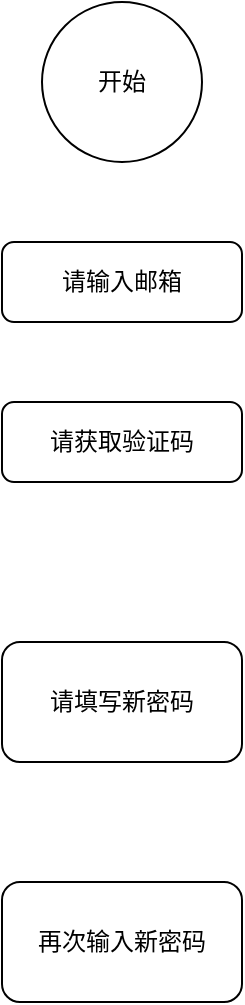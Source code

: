 <mxfile version="21.6.5" type="github">
  <diagram name="第 1 页" id="ABFjYovpaCcEatOb6muG">
    <mxGraphModel dx="945" dy="483" grid="1" gridSize="10" guides="1" tooltips="1" connect="1" arrows="1" fold="1" page="1" pageScale="1" pageWidth="827" pageHeight="1169" math="0" shadow="0">
      <root>
        <mxCell id="0" />
        <mxCell id="1" parent="0" />
        <mxCell id="9XtBeBoNdV7PvsVut8HQ-1" value="开始" style="ellipse;whiteSpace=wrap;html=1;aspect=fixed;" vertex="1" parent="1">
          <mxGeometry x="240" y="80" width="80" height="80" as="geometry" />
        </mxCell>
        <mxCell id="9XtBeBoNdV7PvsVut8HQ-2" value="请输入邮箱" style="rounded=1;whiteSpace=wrap;html=1;" vertex="1" parent="1">
          <mxGeometry x="220" y="200" width="120" height="40" as="geometry" />
        </mxCell>
        <mxCell id="9XtBeBoNdV7PvsVut8HQ-3" value="请获取验证码" style="rounded=1;whiteSpace=wrap;html=1;" vertex="1" parent="1">
          <mxGeometry x="220" y="280" width="120" height="40" as="geometry" />
        </mxCell>
        <mxCell id="9XtBeBoNdV7PvsVut8HQ-4" value="请填写新密码" style="rounded=1;whiteSpace=wrap;html=1;" vertex="1" parent="1">
          <mxGeometry x="220" y="400" width="120" height="60" as="geometry" />
        </mxCell>
        <mxCell id="9XtBeBoNdV7PvsVut8HQ-5" value="再次输入新密码" style="rounded=1;whiteSpace=wrap;html=1;" vertex="1" parent="1">
          <mxGeometry x="220" y="520" width="120" height="60" as="geometry" />
        </mxCell>
      </root>
    </mxGraphModel>
  </diagram>
</mxfile>
